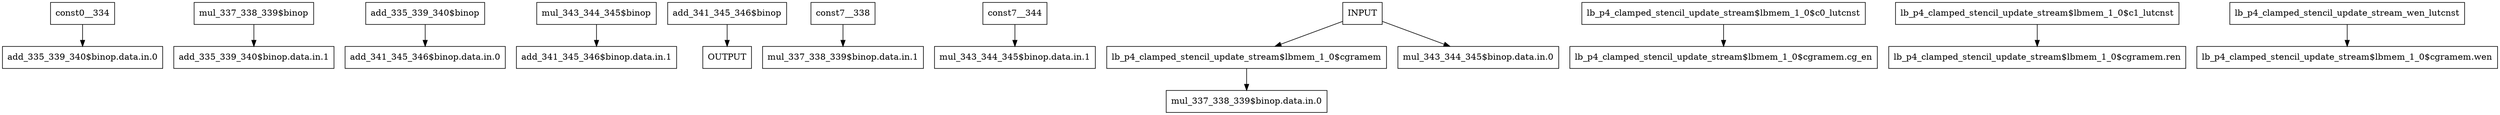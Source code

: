 digraph Diagram {
  node [shape=box]; # Comment
    "const0__334" -> "add_335_339_340$binop.data.in.0";
    "mul_337_338_339$binop" -> "add_335_339_340$binop.data.in.1";
    "add_335_339_340$binop" -> "add_341_345_346$binop.data.in.0";
    "mul_343_344_345$binop" -> "add_341_345_346$binop.data.in.1";
    "add_341_345_346$binop" -> "OUTPUT";
    "const7__338" -> "mul_337_338_339$binop.data.in.1";
    "const7__344" -> "mul_343_344_345$binop.data.in.1";
    "INPUT" -> "lb_p4_clamped_stencil_update_stream$lbmem_1_0$cgramem"; # fifo_depth 10
    "INPUT" -> "mul_343_344_345$binop.data.in.0";
    "lb_p4_clamped_stencil_update_stream$lbmem_1_0$c0_lutcnst" -> "lb_p4_clamped_stencil_update_stream$lbmem_1_0$cgramem.cg_en"; # lut_value 0x00
    "lb_p4_clamped_stencil_update_stream$lbmem_1_0$c1_lutcnst" -> "lb_p4_clamped_stencil_update_stream$lbmem_1_0$cgramem.ren"; # lut_value 0x3f
    "lb_p4_clamped_stencil_update_stream$lbmem_1_0$cgramem" -> "mul_337_338_339$binop.data.in.0";
    "lb_p4_clamped_stencil_update_stream_wen_lutcnst" -> "lb_p4_clamped_stencil_update_stream$lbmem_1_0$cgramem.wen"; # lut_value 0x3f
}
